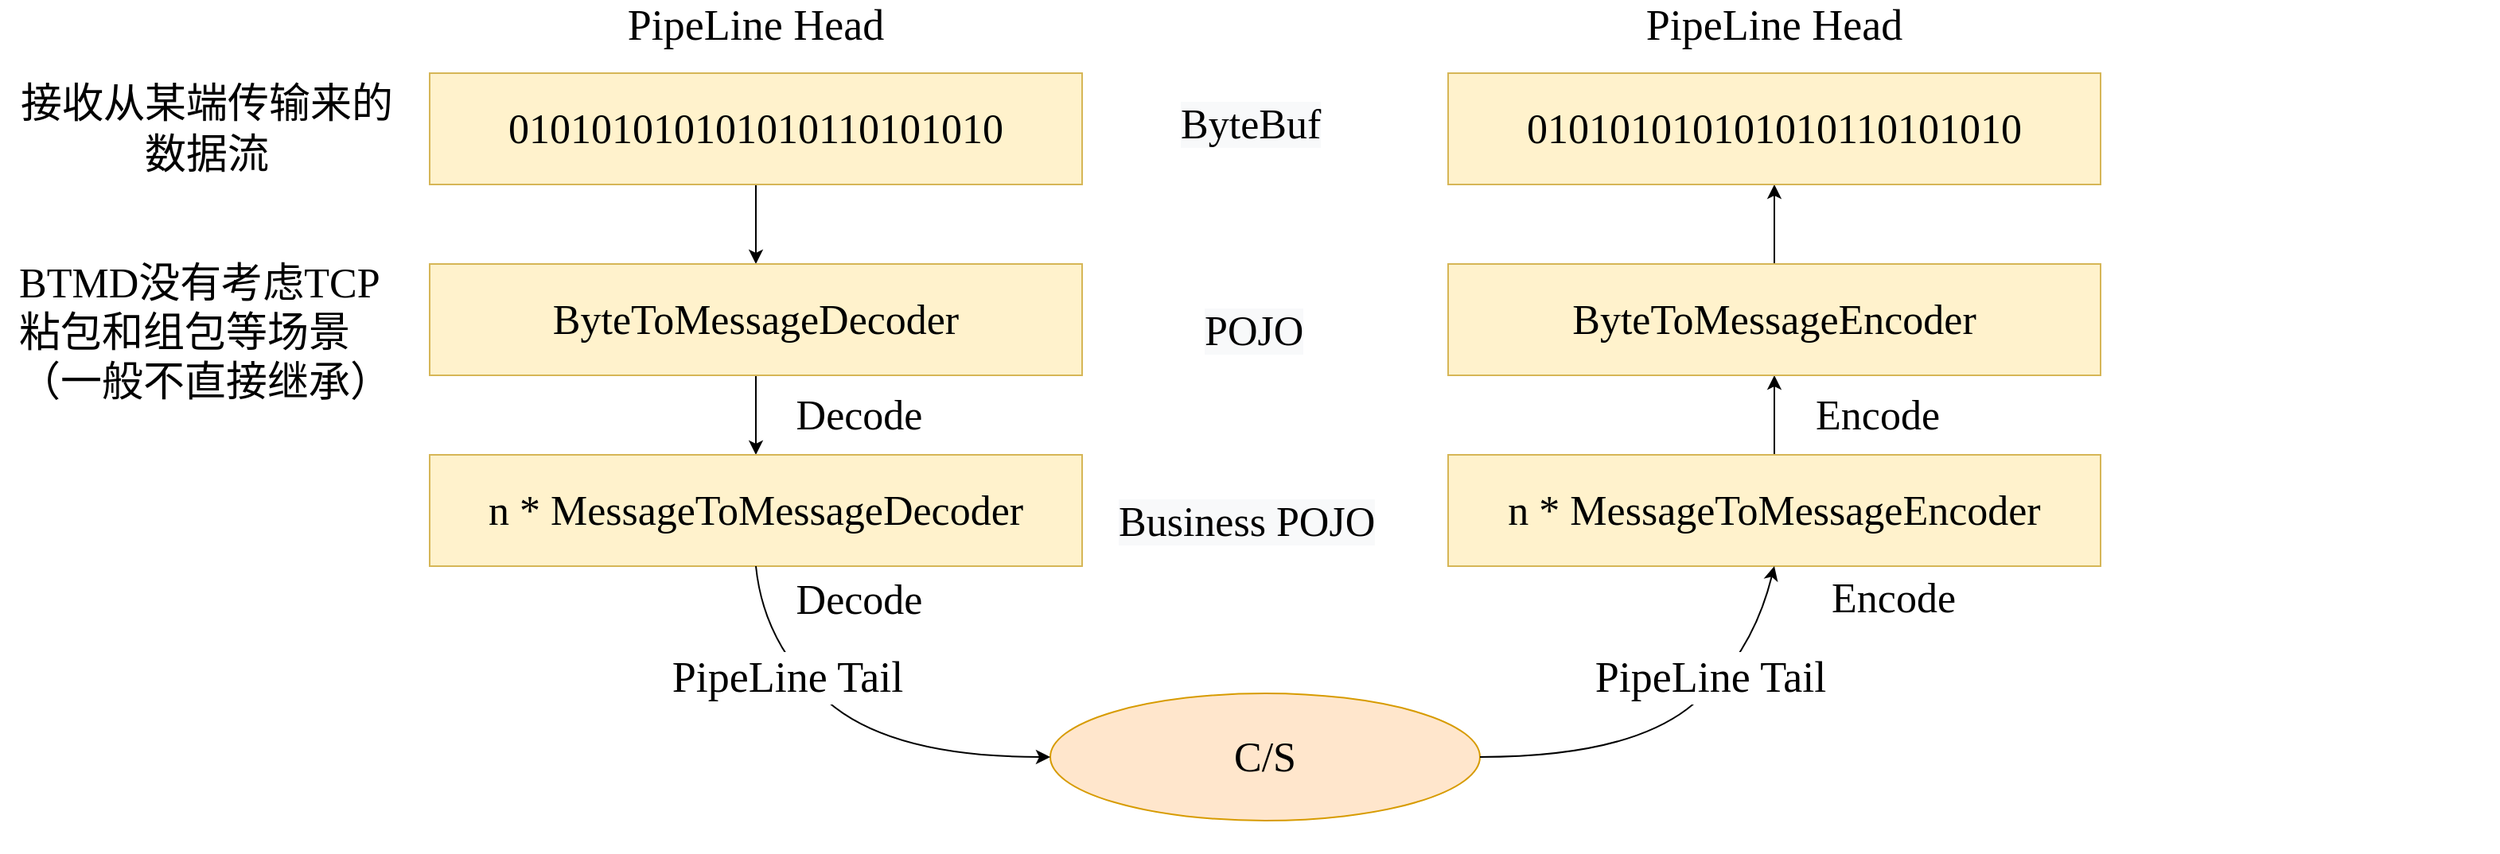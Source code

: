 <mxfile version="13.9.5" type="device"><diagram id="ez2IDDK18KP14JvgmYJU" name="第 1 页"><mxGraphModel dx="1913" dy="817" grid="1" gridSize="10" guides="1" tooltips="1" connect="1" arrows="1" fold="1" page="1" pageScale="1" pageWidth="827" pageHeight="1169" math="0" shadow="0"><root><mxCell id="0"/><mxCell id="1" parent="0"/><mxCell id="1q-0twF4VfshiHTQsS4H-1" value="" style="rounded=0;whiteSpace=wrap;html=1;strokeColor=none;" parent="1" vertex="1"><mxGeometry x="-270" y="200" width="1570" height="530" as="geometry"/></mxCell><mxCell id="bER7n6neyysPn6FHhPkc-6" value="" style="edgeStyle=orthogonalEdgeStyle;rounded=0;orthogonalLoop=1;jettySize=auto;html=1;fontFamily=Comic Sans MS;fontSize=26;" parent="1" source="bER7n6neyysPn6FHhPkc-1" target="bER7n6neyysPn6FHhPkc-2" edge="1"><mxGeometry relative="1" as="geometry"/></mxCell><mxCell id="bER7n6neyysPn6FHhPkc-1" value="010101010101010110101010" style="rounded=0;whiteSpace=wrap;html=1;fillColor=#fff2cc;strokeColor=#d6b656;fontSize=26;fontFamily=Comic Sans MS;" parent="1" vertex="1"><mxGeometry y="240" width="410" height="70" as="geometry"/></mxCell><mxCell id="bER7n6neyysPn6FHhPkc-7" value="" style="edgeStyle=orthogonalEdgeStyle;rounded=0;orthogonalLoop=1;jettySize=auto;html=1;fontFamily=Comic Sans MS;fontSize=26;" parent="1" source="bER7n6neyysPn6FHhPkc-2" target="bER7n6neyysPn6FHhPkc-4" edge="1"><mxGeometry relative="1" as="geometry"/></mxCell><mxCell id="bER7n6neyysPn6FHhPkc-2" value="ByteToMessageDecoder" style="rounded=0;whiteSpace=wrap;html=1;fillColor=#fff2cc;strokeColor=#d6b656;fontSize=26;fontFamily=Comic Sans MS;" parent="1" vertex="1"><mxGeometry y="360" width="410" height="70" as="geometry"/></mxCell><mxCell id="bER7n6neyysPn6FHhPkc-4" value="&lt;span style=&quot;text-align: left&quot;&gt;n * MessageToMessageDecoder&lt;/span&gt;" style="rounded=0;whiteSpace=wrap;html=1;fillColor=#fff2cc;strokeColor=#d6b656;fontSize=26;fontFamily=Comic Sans MS;" parent="1" vertex="1"><mxGeometry y="480" width="410" height="70" as="geometry"/></mxCell><mxCell id="bER7n6neyysPn6FHhPkc-5" value="C/S" style="ellipse;whiteSpace=wrap;html=1;fontFamily=Comic Sans MS;fontSize=26;fillColor=#ffe6cc;strokeColor=#d79b00;" parent="1" vertex="1"><mxGeometry x="390" y="630" width="270" height="80" as="geometry"/></mxCell><mxCell id="bER7n6neyysPn6FHhPkc-8" value="" style="curved=1;endArrow=classic;html=1;fontFamily=Comic Sans MS;fontSize=26;exitX=0.5;exitY=1;exitDx=0;exitDy=0;entryX=0;entryY=0.5;entryDx=0;entryDy=0;" parent="1" source="bER7n6neyysPn6FHhPkc-4" target="bER7n6neyysPn6FHhPkc-5" edge="1"><mxGeometry width="50" height="50" relative="1" as="geometry"><mxPoint x="140" y="750" as="sourcePoint"/><mxPoint x="190" y="700" as="targetPoint"/><Array as="points"><mxPoint x="210" y="600"/><mxPoint x="290" y="670"/></Array></mxGeometry></mxCell><mxCell id="bER7n6neyysPn6FHhPkc-9" value="" style="edgeStyle=orthogonalEdgeStyle;rounded=0;orthogonalLoop=1;jettySize=auto;html=1;fontFamily=Comic Sans MS;fontSize=26;" parent="1" source="bER7n6neyysPn6FHhPkc-12" target="bER7n6neyysPn6FHhPkc-10" edge="1"><mxGeometry relative="1" as="geometry"/></mxCell><mxCell id="bER7n6neyysPn6FHhPkc-10" value="010101010101010110101010" style="rounded=0;whiteSpace=wrap;html=1;fillColor=#fff2cc;strokeColor=#d6b656;fontSize=26;fontFamily=Comic Sans MS;" parent="1" vertex="1"><mxGeometry x="640" y="240" width="410" height="70" as="geometry"/></mxCell><mxCell id="bER7n6neyysPn6FHhPkc-11" value="" style="edgeStyle=orthogonalEdgeStyle;rounded=0;orthogonalLoop=1;jettySize=auto;html=1;fontFamily=Comic Sans MS;fontSize=26;" parent="1" source="bER7n6neyysPn6FHhPkc-13" target="bER7n6neyysPn6FHhPkc-12" edge="1"><mxGeometry relative="1" as="geometry"/></mxCell><mxCell id="bER7n6neyysPn6FHhPkc-12" value="ByteToMessageEncoder" style="rounded=0;whiteSpace=wrap;html=1;fillColor=#fff2cc;strokeColor=#d6b656;fontSize=26;fontFamily=Comic Sans MS;" parent="1" vertex="1"><mxGeometry x="640" y="360" width="410" height="70" as="geometry"/></mxCell><mxCell id="bER7n6neyysPn6FHhPkc-13" value="&lt;span style=&quot;text-align: left&quot;&gt;n * MessageToMessageEncoder&lt;/span&gt;" style="rounded=0;whiteSpace=wrap;html=1;fillColor=#fff2cc;strokeColor=#d6b656;fontSize=26;fontFamily=Comic Sans MS;" parent="1" vertex="1"><mxGeometry x="640" y="480" width="410" height="70" as="geometry"/></mxCell><mxCell id="bER7n6neyysPn6FHhPkc-14" value="" style="curved=1;endArrow=classic;html=1;fontFamily=Comic Sans MS;fontSize=26;exitX=1;exitY=0.5;exitDx=0;exitDy=0;entryX=0.5;entryY=1;entryDx=0;entryDy=0;" parent="1" source="bER7n6neyysPn6FHhPkc-5" target="bER7n6neyysPn6FHhPkc-13" edge="1"><mxGeometry width="50" height="50" relative="1" as="geometry"><mxPoint x="1030" y="670" as="sourcePoint"/><mxPoint x="780" y="750" as="targetPoint"/><Array as="points"><mxPoint x="750" y="670"/><mxPoint x="830" y="610"/></Array></mxGeometry></mxCell><mxCell id="bER7n6neyysPn6FHhPkc-15" value="接收从某端传输来的数据流" style="text;html=1;strokeColor=none;fillColor=none;align=center;verticalAlign=middle;whiteSpace=wrap;rounded=0;fontFamily=Comic Sans MS;fontSize=26;" parent="1" vertex="1"><mxGeometry x="-260" y="211.25" width="240" height="127.5" as="geometry"/></mxCell><mxCell id="bER7n6neyysPn6FHhPkc-16" value="Decode" style="text;html=1;strokeColor=none;fillColor=none;align=center;verticalAlign=middle;whiteSpace=wrap;rounded=0;fontFamily=Comic Sans MS;fontSize=26;" parent="1" vertex="1"><mxGeometry x="210" y="440" width="120" height="30" as="geometry"/></mxCell><mxCell id="bER7n6neyysPn6FHhPkc-17" value="BTMD没有考虑TCP粘包和组包等场景（一般不直接继承）" style="text;whiteSpace=wrap;html=1;fontSize=26;fontFamily=Comic Sans MS;" parent="1" vertex="1"><mxGeometry x="-260" y="350" width="245" height="70" as="geometry"/></mxCell><mxCell id="bER7n6neyysPn6FHhPkc-18" value="Decode" style="text;html=1;strokeColor=none;fillColor=none;align=center;verticalAlign=middle;whiteSpace=wrap;rounded=0;fontFamily=Comic Sans MS;fontSize=26;" parent="1" vertex="1"><mxGeometry x="210" y="556" width="120" height="30" as="geometry"/></mxCell><mxCell id="bER7n6neyysPn6FHhPkc-19" value="&lt;span style=&quot;color: rgb(0, 0, 0); font-family: &amp;quot;comic sans ms&amp;quot;; font-size: 26px; font-style: normal; font-weight: 400; letter-spacing: normal; text-align: center; text-indent: 0px; text-transform: none; word-spacing: 0px; background-color: rgb(248, 249, 250); display: inline; float: none;&quot;&gt;ByteBuf&lt;/span&gt;" style="text;whiteSpace=wrap;html=1;fontSize=26;fontFamily=Comic Sans MS;" parent="1" vertex="1"><mxGeometry x="470" y="250" width="110" height="50" as="geometry"/></mxCell><mxCell id="bER7n6neyysPn6FHhPkc-20" value="&lt;span style=&quot;color: rgb(0 , 0 , 0) ; font-family: &amp;#34;comic sans ms&amp;#34; ; font-size: 26px ; font-style: normal ; font-weight: 400 ; letter-spacing: normal ; text-align: center ; text-indent: 0px ; text-transform: none ; word-spacing: 0px ; background-color: rgb(248 , 249 , 250) ; display: inline ; float: none&quot;&gt;POJO&lt;/span&gt;" style="text;whiteSpace=wrap;html=1;fontSize=26;fontFamily=Comic Sans MS;" parent="1" vertex="1"><mxGeometry x="485" y="380" width="80" height="50" as="geometry"/></mxCell><mxCell id="bER7n6neyysPn6FHhPkc-21" value="&lt;span style=&quot;color: rgb(0 , 0 , 0) ; font-family: &amp;#34;comic sans ms&amp;#34; ; font-size: 26px ; font-style: normal ; font-weight: 400 ; letter-spacing: normal ; text-align: center ; text-indent: 0px ; text-transform: none ; word-spacing: 0px ; background-color: rgb(248 , 249 , 250) ; display: inline ; float: none&quot;&gt;Business POJO&lt;/span&gt;" style="text;whiteSpace=wrap;html=1;fontSize=26;fontFamily=Comic Sans MS;" parent="1" vertex="1"><mxGeometry x="431.25" y="500" width="187.5" height="50" as="geometry"/></mxCell><mxCell id="0WhhFUSV08YOgNaC0Uu8-1" value="PipeLine Head" style="text;html=1;strokeColor=none;fillColor=none;align=center;verticalAlign=middle;whiteSpace=wrap;rounded=0;fontSize=27;fontFamily=Comic Sans MS;" parent="1" vertex="1"><mxGeometry x="110" y="200" width="190" height="20" as="geometry"/></mxCell><mxCell id="0WhhFUSV08YOgNaC0Uu8-2" value="PipeLine Head" style="text;html=1;strokeColor=none;fillColor=none;align=center;verticalAlign=middle;whiteSpace=wrap;rounded=0;fontSize=27;fontFamily=Comic Sans MS;" parent="1" vertex="1"><mxGeometry x="750" y="200" width="190" height="20" as="geometry"/></mxCell><mxCell id="0WhhFUSV08YOgNaC0Uu8-3" value="PipeLine Tail" style="text;html=1;strokeColor=none;fillColor=none;align=center;verticalAlign=middle;whiteSpace=wrap;rounded=0;fontSize=27;fontFamily=Comic Sans MS;labelBackgroundColor=#ffffff;" parent="1" vertex="1"><mxGeometry x="130" y="610" width="190" height="20" as="geometry"/></mxCell><mxCell id="0WhhFUSV08YOgNaC0Uu8-4" value="PipeLine Tail" style="text;html=1;strokeColor=none;fillColor=none;align=center;verticalAlign=middle;whiteSpace=wrap;rounded=0;fontSize=27;fontFamily=Comic Sans MS;labelBackgroundColor=#ffffff;" parent="1" vertex="1"><mxGeometry x="710" y="610" width="190" height="20" as="geometry"/></mxCell><mxCell id="HzQn4IJxX5Y30AvxGRV2-1" value="Encode" style="text;html=1;strokeColor=none;fillColor=none;align=center;verticalAlign=middle;whiteSpace=wrap;rounded=0;fontFamily=Comic Sans MS;fontSize=26;" vertex="1" parent="1"><mxGeometry x="860" y="555" width="120" height="30" as="geometry"/></mxCell><mxCell id="HzQn4IJxX5Y30AvxGRV2-2" value="Encode" style="text;html=1;strokeColor=none;fillColor=none;align=center;verticalAlign=middle;whiteSpace=wrap;rounded=0;fontFamily=Comic Sans MS;fontSize=26;" vertex="1" parent="1"><mxGeometry x="850" y="440" width="120" height="30" as="geometry"/></mxCell></root></mxGraphModel></diagram></mxfile>
